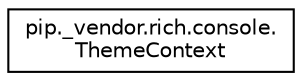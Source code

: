 digraph "Graphical Class Hierarchy"
{
 // LATEX_PDF_SIZE
  edge [fontname="Helvetica",fontsize="10",labelfontname="Helvetica",labelfontsize="10"];
  node [fontname="Helvetica",fontsize="10",shape=record];
  rankdir="LR";
  Node0 [label="pip._vendor.rich.console.\lThemeContext",height=0.2,width=0.4,color="black", fillcolor="white", style="filled",URL="$classpip_1_1__vendor_1_1rich_1_1console_1_1ThemeContext.html",tooltip=" "];
}
